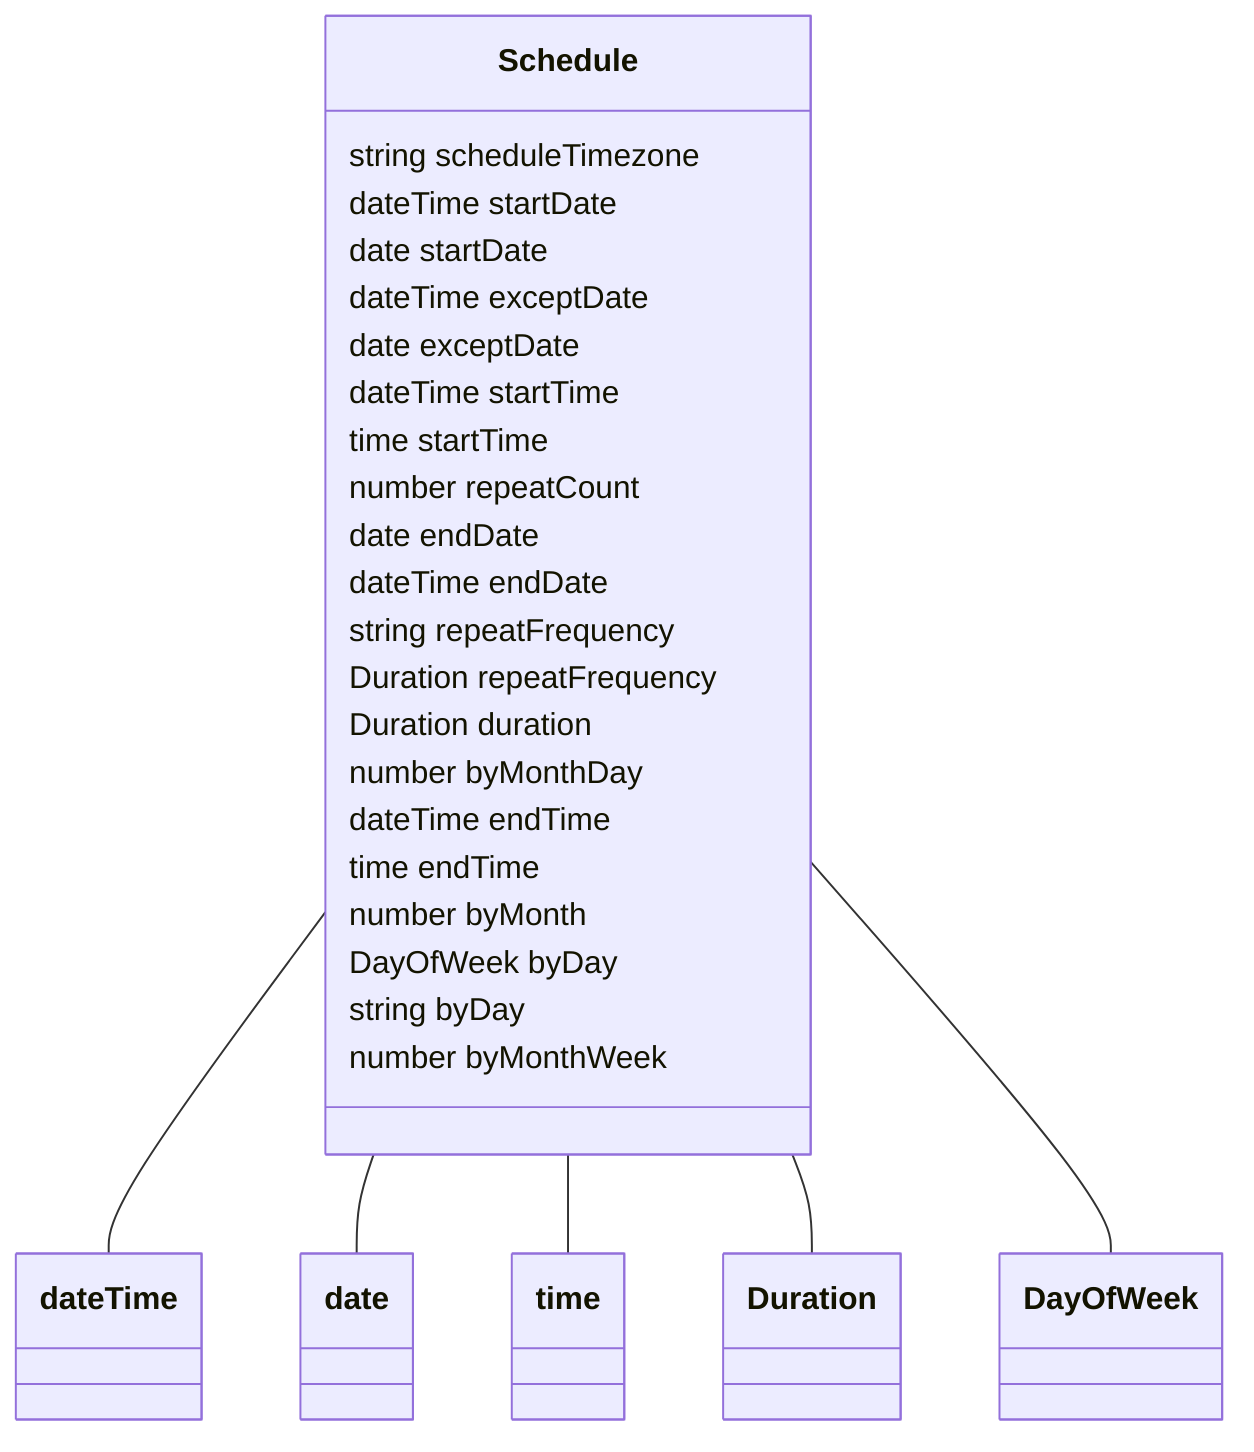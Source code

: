 classDiagram
  Schedule -- dateTime
  Schedule -- date
  Schedule -- time
  Schedule -- Duration
  Schedule -- DayOfWeek


class Schedule {

  string scheduleTimezone
  dateTime startDate
  date startDate
  dateTime exceptDate
  date exceptDate
  dateTime startTime
  time startTime
  number repeatCount
  date endDate
  dateTime endDate
  string repeatFrequency
  Duration repeatFrequency
  Duration duration
  number byMonthDay
  dateTime endTime
  time endTime
  number byMonth
  DayOfWeek byDay
  string byDay
  number byMonthWeek

 }